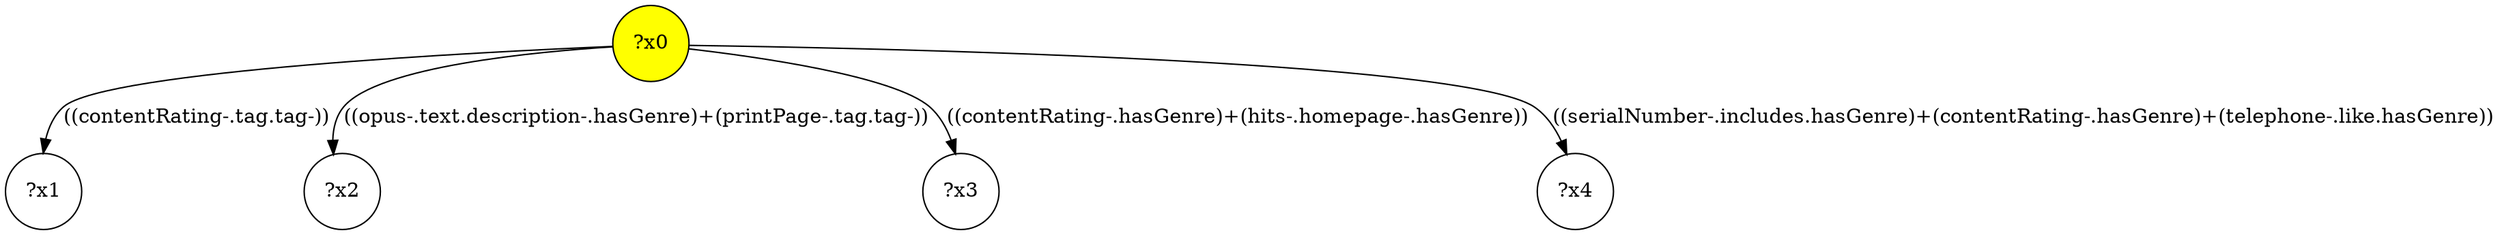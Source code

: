 digraph g {
	x0 [fillcolor="yellow", style="filled," shape=circle, label="?x0"];
	x1 [shape=circle, label="?x1"];
	x0 -> x1 [label="((contentRating-.tag.tag-))"];
	x2 [shape=circle, label="?x2"];
	x0 -> x2 [label="((opus-.text.description-.hasGenre)+(printPage-.tag.tag-))"];
	x3 [shape=circle, label="?x3"];
	x0 -> x3 [label="((contentRating-.hasGenre)+(hits-.homepage-.hasGenre))"];
	x4 [shape=circle, label="?x4"];
	x0 -> x4 [label="((serialNumber-.includes.hasGenre)+(contentRating-.hasGenre)+(telephone-.like.hasGenre))"];
}
